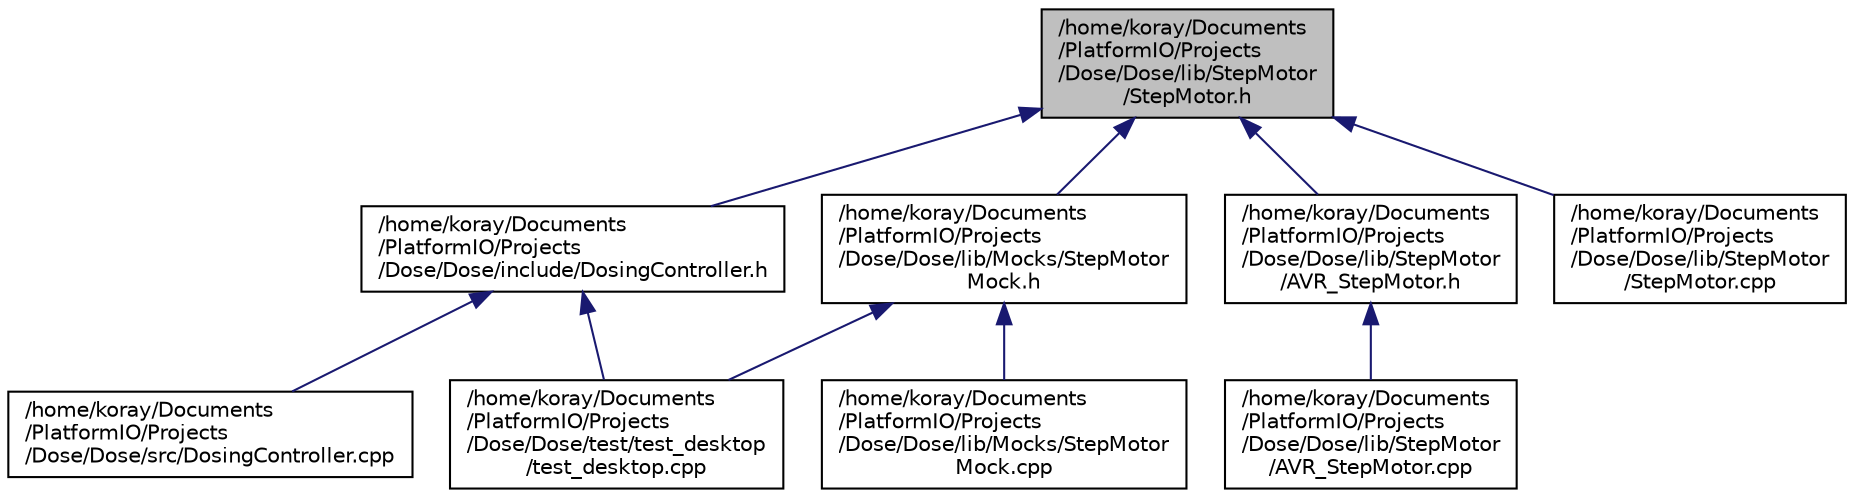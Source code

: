 digraph "/home/koray/Documents/PlatformIO/Projects/Dose/Dose/lib/StepMotor/StepMotor.h"
{
  edge [fontname="Helvetica",fontsize="10",labelfontname="Helvetica",labelfontsize="10"];
  node [fontname="Helvetica",fontsize="10",shape=record];
  Node2 [label="/home/koray/Documents\l/PlatformIO/Projects\l/Dose/Dose/lib/StepMotor\l/StepMotor.h",height=0.2,width=0.4,color="black", fillcolor="grey75", style="filled", fontcolor="black"];
  Node2 -> Node3 [dir="back",color="midnightblue",fontsize="10",style="solid",fontname="Helvetica"];
  Node3 [label="/home/koray/Documents\l/PlatformIO/Projects\l/Dose/Dose/include/DosingController.h",height=0.2,width=0.4,color="black", fillcolor="white", style="filled",URL="$DosingController_8h.html"];
  Node3 -> Node4 [dir="back",color="midnightblue",fontsize="10",style="solid",fontname="Helvetica"];
  Node4 [label="/home/koray/Documents\l/PlatformIO/Projects\l/Dose/Dose/src/DosingController.cpp",height=0.2,width=0.4,color="black", fillcolor="white", style="filled",URL="$DosingController_8cpp.html"];
  Node3 -> Node5 [dir="back",color="midnightblue",fontsize="10",style="solid",fontname="Helvetica"];
  Node5 [label="/home/koray/Documents\l/PlatformIO/Projects\l/Dose/Dose/test/test_desktop\l/test_desktop.cpp",height=0.2,width=0.4,color="black", fillcolor="white", style="filled",URL="$test__desktop_8cpp.html"];
  Node2 -> Node6 [dir="back",color="midnightblue",fontsize="10",style="solid",fontname="Helvetica"];
  Node6 [label="/home/koray/Documents\l/PlatformIO/Projects\l/Dose/Dose/lib/Mocks/StepMotor\lMock.h",height=0.2,width=0.4,color="black", fillcolor="white", style="filled",URL="$StepMotorMock_8h.html"];
  Node6 -> Node7 [dir="back",color="midnightblue",fontsize="10",style="solid",fontname="Helvetica"];
  Node7 [label="/home/koray/Documents\l/PlatformIO/Projects\l/Dose/Dose/lib/Mocks/StepMotor\lMock.cpp",height=0.2,width=0.4,color="black", fillcolor="white", style="filled",URL="$StepMotorMock_8cpp.html"];
  Node6 -> Node5 [dir="back",color="midnightblue",fontsize="10",style="solid",fontname="Helvetica"];
  Node2 -> Node8 [dir="back",color="midnightblue",fontsize="10",style="solid",fontname="Helvetica"];
  Node8 [label="/home/koray/Documents\l/PlatformIO/Projects\l/Dose/Dose/lib/StepMotor\l/AVR_StepMotor.h",height=0.2,width=0.4,color="black", fillcolor="white", style="filled",URL="$AVR__StepMotor_8h.html"];
  Node8 -> Node9 [dir="back",color="midnightblue",fontsize="10",style="solid",fontname="Helvetica"];
  Node9 [label="/home/koray/Documents\l/PlatformIO/Projects\l/Dose/Dose/lib/StepMotor\l/AVR_StepMotor.cpp",height=0.2,width=0.4,color="black", fillcolor="white", style="filled",URL="$AVR__StepMotor_8cpp.html"];
  Node2 -> Node10 [dir="back",color="midnightblue",fontsize="10",style="solid",fontname="Helvetica"];
  Node10 [label="/home/koray/Documents\l/PlatformIO/Projects\l/Dose/Dose/lib/StepMotor\l/StepMotor.cpp",height=0.2,width=0.4,color="black", fillcolor="white", style="filled",URL="$StepMotor_8cpp.html"];
}
